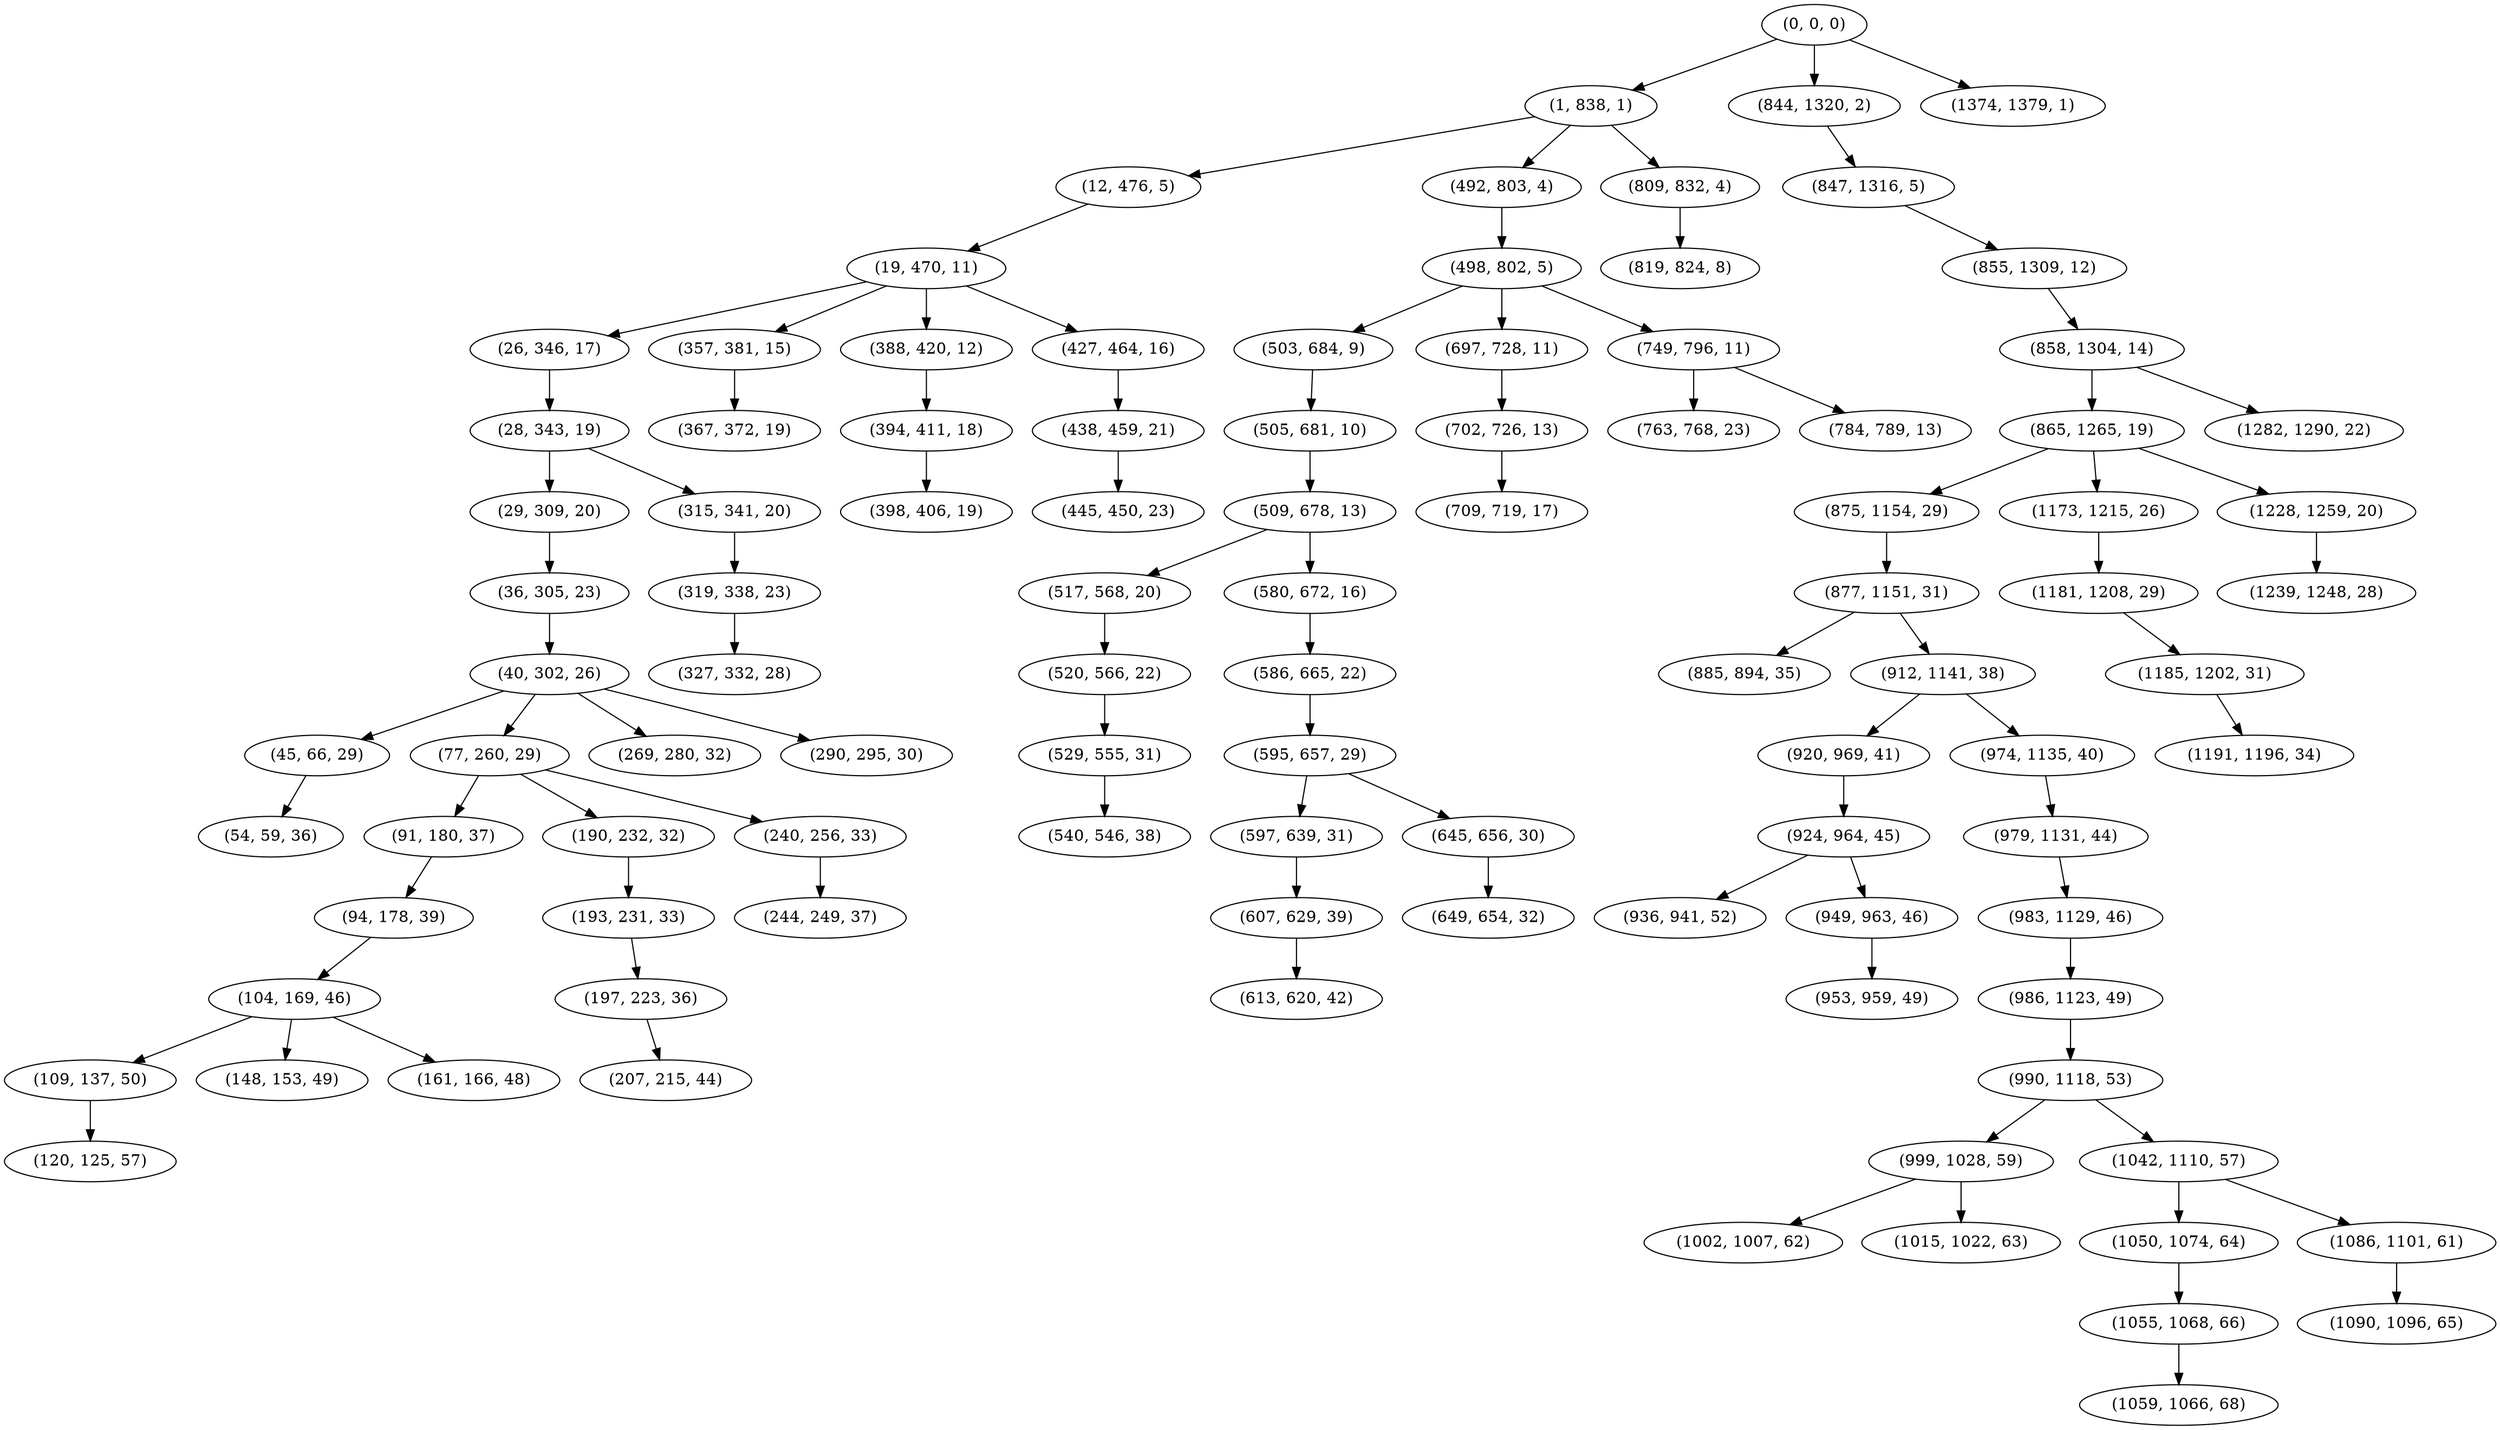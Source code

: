 digraph tree {
    "(0, 0, 0)";
    "(1, 838, 1)";
    "(12, 476, 5)";
    "(19, 470, 11)";
    "(26, 346, 17)";
    "(28, 343, 19)";
    "(29, 309, 20)";
    "(36, 305, 23)";
    "(40, 302, 26)";
    "(45, 66, 29)";
    "(54, 59, 36)";
    "(77, 260, 29)";
    "(91, 180, 37)";
    "(94, 178, 39)";
    "(104, 169, 46)";
    "(109, 137, 50)";
    "(120, 125, 57)";
    "(148, 153, 49)";
    "(161, 166, 48)";
    "(190, 232, 32)";
    "(193, 231, 33)";
    "(197, 223, 36)";
    "(207, 215, 44)";
    "(240, 256, 33)";
    "(244, 249, 37)";
    "(269, 280, 32)";
    "(290, 295, 30)";
    "(315, 341, 20)";
    "(319, 338, 23)";
    "(327, 332, 28)";
    "(357, 381, 15)";
    "(367, 372, 19)";
    "(388, 420, 12)";
    "(394, 411, 18)";
    "(398, 406, 19)";
    "(427, 464, 16)";
    "(438, 459, 21)";
    "(445, 450, 23)";
    "(492, 803, 4)";
    "(498, 802, 5)";
    "(503, 684, 9)";
    "(505, 681, 10)";
    "(509, 678, 13)";
    "(517, 568, 20)";
    "(520, 566, 22)";
    "(529, 555, 31)";
    "(540, 546, 38)";
    "(580, 672, 16)";
    "(586, 665, 22)";
    "(595, 657, 29)";
    "(597, 639, 31)";
    "(607, 629, 39)";
    "(613, 620, 42)";
    "(645, 656, 30)";
    "(649, 654, 32)";
    "(697, 728, 11)";
    "(702, 726, 13)";
    "(709, 719, 17)";
    "(749, 796, 11)";
    "(763, 768, 23)";
    "(784, 789, 13)";
    "(809, 832, 4)";
    "(819, 824, 8)";
    "(844, 1320, 2)";
    "(847, 1316, 5)";
    "(855, 1309, 12)";
    "(858, 1304, 14)";
    "(865, 1265, 19)";
    "(875, 1154, 29)";
    "(877, 1151, 31)";
    "(885, 894, 35)";
    "(912, 1141, 38)";
    "(920, 969, 41)";
    "(924, 964, 45)";
    "(936, 941, 52)";
    "(949, 963, 46)";
    "(953, 959, 49)";
    "(974, 1135, 40)";
    "(979, 1131, 44)";
    "(983, 1129, 46)";
    "(986, 1123, 49)";
    "(990, 1118, 53)";
    "(999, 1028, 59)";
    "(1002, 1007, 62)";
    "(1015, 1022, 63)";
    "(1042, 1110, 57)";
    "(1050, 1074, 64)";
    "(1055, 1068, 66)";
    "(1059, 1066, 68)";
    "(1086, 1101, 61)";
    "(1090, 1096, 65)";
    "(1173, 1215, 26)";
    "(1181, 1208, 29)";
    "(1185, 1202, 31)";
    "(1191, 1196, 34)";
    "(1228, 1259, 20)";
    "(1239, 1248, 28)";
    "(1282, 1290, 22)";
    "(1374, 1379, 1)";
    "(0, 0, 0)" -> "(1, 838, 1)";
    "(0, 0, 0)" -> "(844, 1320, 2)";
    "(0, 0, 0)" -> "(1374, 1379, 1)";
    "(1, 838, 1)" -> "(12, 476, 5)";
    "(1, 838, 1)" -> "(492, 803, 4)";
    "(1, 838, 1)" -> "(809, 832, 4)";
    "(12, 476, 5)" -> "(19, 470, 11)";
    "(19, 470, 11)" -> "(26, 346, 17)";
    "(19, 470, 11)" -> "(357, 381, 15)";
    "(19, 470, 11)" -> "(388, 420, 12)";
    "(19, 470, 11)" -> "(427, 464, 16)";
    "(26, 346, 17)" -> "(28, 343, 19)";
    "(28, 343, 19)" -> "(29, 309, 20)";
    "(28, 343, 19)" -> "(315, 341, 20)";
    "(29, 309, 20)" -> "(36, 305, 23)";
    "(36, 305, 23)" -> "(40, 302, 26)";
    "(40, 302, 26)" -> "(45, 66, 29)";
    "(40, 302, 26)" -> "(77, 260, 29)";
    "(40, 302, 26)" -> "(269, 280, 32)";
    "(40, 302, 26)" -> "(290, 295, 30)";
    "(45, 66, 29)" -> "(54, 59, 36)";
    "(77, 260, 29)" -> "(91, 180, 37)";
    "(77, 260, 29)" -> "(190, 232, 32)";
    "(77, 260, 29)" -> "(240, 256, 33)";
    "(91, 180, 37)" -> "(94, 178, 39)";
    "(94, 178, 39)" -> "(104, 169, 46)";
    "(104, 169, 46)" -> "(109, 137, 50)";
    "(104, 169, 46)" -> "(148, 153, 49)";
    "(104, 169, 46)" -> "(161, 166, 48)";
    "(109, 137, 50)" -> "(120, 125, 57)";
    "(190, 232, 32)" -> "(193, 231, 33)";
    "(193, 231, 33)" -> "(197, 223, 36)";
    "(197, 223, 36)" -> "(207, 215, 44)";
    "(240, 256, 33)" -> "(244, 249, 37)";
    "(315, 341, 20)" -> "(319, 338, 23)";
    "(319, 338, 23)" -> "(327, 332, 28)";
    "(357, 381, 15)" -> "(367, 372, 19)";
    "(388, 420, 12)" -> "(394, 411, 18)";
    "(394, 411, 18)" -> "(398, 406, 19)";
    "(427, 464, 16)" -> "(438, 459, 21)";
    "(438, 459, 21)" -> "(445, 450, 23)";
    "(492, 803, 4)" -> "(498, 802, 5)";
    "(498, 802, 5)" -> "(503, 684, 9)";
    "(498, 802, 5)" -> "(697, 728, 11)";
    "(498, 802, 5)" -> "(749, 796, 11)";
    "(503, 684, 9)" -> "(505, 681, 10)";
    "(505, 681, 10)" -> "(509, 678, 13)";
    "(509, 678, 13)" -> "(517, 568, 20)";
    "(509, 678, 13)" -> "(580, 672, 16)";
    "(517, 568, 20)" -> "(520, 566, 22)";
    "(520, 566, 22)" -> "(529, 555, 31)";
    "(529, 555, 31)" -> "(540, 546, 38)";
    "(580, 672, 16)" -> "(586, 665, 22)";
    "(586, 665, 22)" -> "(595, 657, 29)";
    "(595, 657, 29)" -> "(597, 639, 31)";
    "(595, 657, 29)" -> "(645, 656, 30)";
    "(597, 639, 31)" -> "(607, 629, 39)";
    "(607, 629, 39)" -> "(613, 620, 42)";
    "(645, 656, 30)" -> "(649, 654, 32)";
    "(697, 728, 11)" -> "(702, 726, 13)";
    "(702, 726, 13)" -> "(709, 719, 17)";
    "(749, 796, 11)" -> "(763, 768, 23)";
    "(749, 796, 11)" -> "(784, 789, 13)";
    "(809, 832, 4)" -> "(819, 824, 8)";
    "(844, 1320, 2)" -> "(847, 1316, 5)";
    "(847, 1316, 5)" -> "(855, 1309, 12)";
    "(855, 1309, 12)" -> "(858, 1304, 14)";
    "(858, 1304, 14)" -> "(865, 1265, 19)";
    "(858, 1304, 14)" -> "(1282, 1290, 22)";
    "(865, 1265, 19)" -> "(875, 1154, 29)";
    "(865, 1265, 19)" -> "(1173, 1215, 26)";
    "(865, 1265, 19)" -> "(1228, 1259, 20)";
    "(875, 1154, 29)" -> "(877, 1151, 31)";
    "(877, 1151, 31)" -> "(885, 894, 35)";
    "(877, 1151, 31)" -> "(912, 1141, 38)";
    "(912, 1141, 38)" -> "(920, 969, 41)";
    "(912, 1141, 38)" -> "(974, 1135, 40)";
    "(920, 969, 41)" -> "(924, 964, 45)";
    "(924, 964, 45)" -> "(936, 941, 52)";
    "(924, 964, 45)" -> "(949, 963, 46)";
    "(949, 963, 46)" -> "(953, 959, 49)";
    "(974, 1135, 40)" -> "(979, 1131, 44)";
    "(979, 1131, 44)" -> "(983, 1129, 46)";
    "(983, 1129, 46)" -> "(986, 1123, 49)";
    "(986, 1123, 49)" -> "(990, 1118, 53)";
    "(990, 1118, 53)" -> "(999, 1028, 59)";
    "(990, 1118, 53)" -> "(1042, 1110, 57)";
    "(999, 1028, 59)" -> "(1002, 1007, 62)";
    "(999, 1028, 59)" -> "(1015, 1022, 63)";
    "(1042, 1110, 57)" -> "(1050, 1074, 64)";
    "(1042, 1110, 57)" -> "(1086, 1101, 61)";
    "(1050, 1074, 64)" -> "(1055, 1068, 66)";
    "(1055, 1068, 66)" -> "(1059, 1066, 68)";
    "(1086, 1101, 61)" -> "(1090, 1096, 65)";
    "(1173, 1215, 26)" -> "(1181, 1208, 29)";
    "(1181, 1208, 29)" -> "(1185, 1202, 31)";
    "(1185, 1202, 31)" -> "(1191, 1196, 34)";
    "(1228, 1259, 20)" -> "(1239, 1248, 28)";
}

